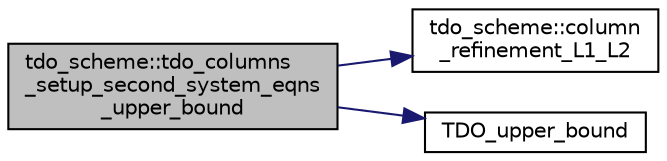 digraph "tdo_scheme::tdo_columns_setup_second_system_eqns_upper_bound"
{
  edge [fontname="Helvetica",fontsize="10",labelfontname="Helvetica",labelfontsize="10"];
  node [fontname="Helvetica",fontsize="10",shape=record];
  rankdir="LR";
  Node421 [label="tdo_scheme::tdo_columns\l_setup_second_system_eqns\l_upper_bound",height=0.2,width=0.4,color="black", fillcolor="grey75", style="filled", fontcolor="black"];
  Node421 -> Node422 [color="midnightblue",fontsize="10",style="solid",fontname="Helvetica"];
  Node422 [label="tdo_scheme::column\l_refinement_L1_L2",height=0.2,width=0.4,color="black", fillcolor="white", style="filled",URL="$d7/dbc/classtdo__scheme.html#ad129f230e11ec9e767abbeb39b50ea47"];
  Node421 -> Node423 [color="midnightblue",fontsize="10",style="solid",fontname="Helvetica"];
  Node423 [label="TDO_upper_bound",height=0.2,width=0.4,color="black", fillcolor="white", style="filled",URL="$d4/d67/geometry_8h.html#acc6e45f60ffca06180f76832347064c8"];
}
